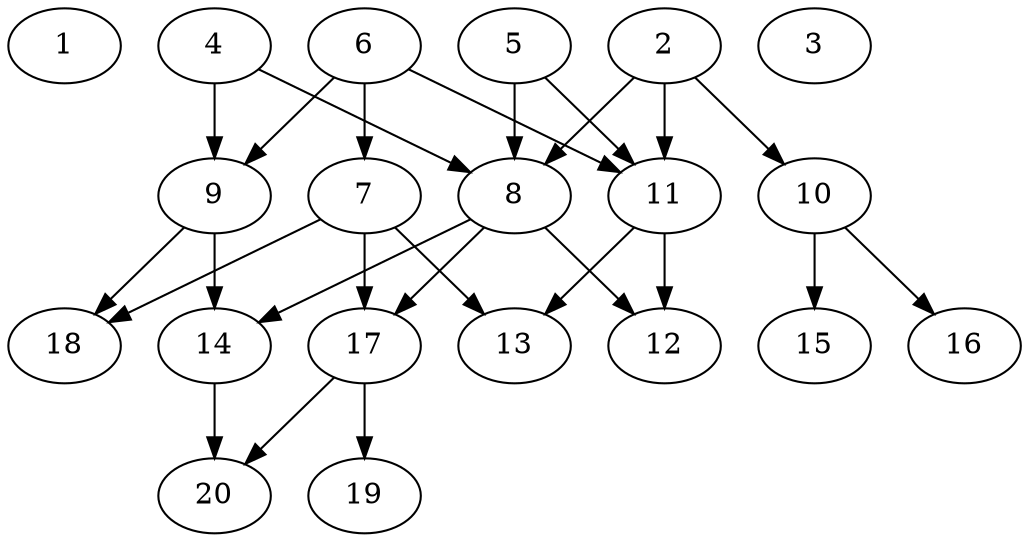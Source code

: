// DAG automatically generated by daggen at Sat Jul 27 15:38:39 2019
// ./daggen --dot -n 20 --ccr 0.3 --fat 0.7 --regular 0.5 --density 0.4 --mindata 5242880 --maxdata 52428800 
digraph G {
  1 [size="144022187", alpha="0.17", expect_size="43206656"] 
  2 [size="163403093", alpha="0.13", expect_size="49020928"] 
  2 -> 8 [size ="49020928"]
  2 -> 10 [size ="49020928"]
  2 -> 11 [size ="49020928"]
  3 [size="88456533", alpha="0.01", expect_size="26536960"] 
  4 [size="109759147", alpha="0.11", expect_size="32927744"] 
  4 -> 8 [size ="32927744"]
  4 -> 9 [size ="32927744"]
  5 [size="109008213", alpha="0.03", expect_size="32702464"] 
  5 -> 8 [size ="32702464"]
  5 -> 11 [size ="32702464"]
  6 [size="109591893", alpha="0.03", expect_size="32877568"] 
  6 -> 7 [size ="32877568"]
  6 -> 9 [size ="32877568"]
  6 -> 11 [size ="32877568"]
  7 [size="167140693", alpha="0.12", expect_size="50142208"] 
  7 -> 13 [size ="50142208"]
  7 -> 17 [size ="50142208"]
  7 -> 18 [size ="50142208"]
  8 [size="174277973", alpha="0.14", expect_size="52283392"] 
  8 -> 12 [size ="52283392"]
  8 -> 14 [size ="52283392"]
  8 -> 17 [size ="52283392"]
  9 [size="101628587", alpha="0.09", expect_size="30488576"] 
  9 -> 14 [size ="30488576"]
  9 -> 18 [size ="30488576"]
  10 [size="144698027", alpha="0.16", expect_size="43409408"] 
  10 -> 15 [size ="43409408"]
  10 -> 16 [size ="43409408"]
  11 [size="34146987", alpha="0.18", expect_size="10244096"] 
  11 -> 12 [size ="10244096"]
  11 -> 13 [size ="10244096"]
  12 [size="171025067", alpha="0.11", expect_size="51307520"] 
  13 [size="118155947", alpha="0.05", expect_size="35446784"] 
  14 [size="124989440", alpha="0.06", expect_size="37496832"] 
  14 -> 20 [size ="37496832"]
  15 [size="52558507", alpha="0.12", expect_size="15767552"] 
  16 [size="74878293", alpha="0.00", expect_size="22463488"] 
  17 [size="98181120", alpha="0.13", expect_size="29454336"] 
  17 -> 19 [size ="29454336"]
  17 -> 20 [size ="29454336"]
  18 [size="34409813", alpha="0.19", expect_size="10322944"] 
  19 [size="142284800", alpha="0.08", expect_size="42685440"] 
  20 [size="52507307", alpha="0.01", expect_size="15752192"] 
}
